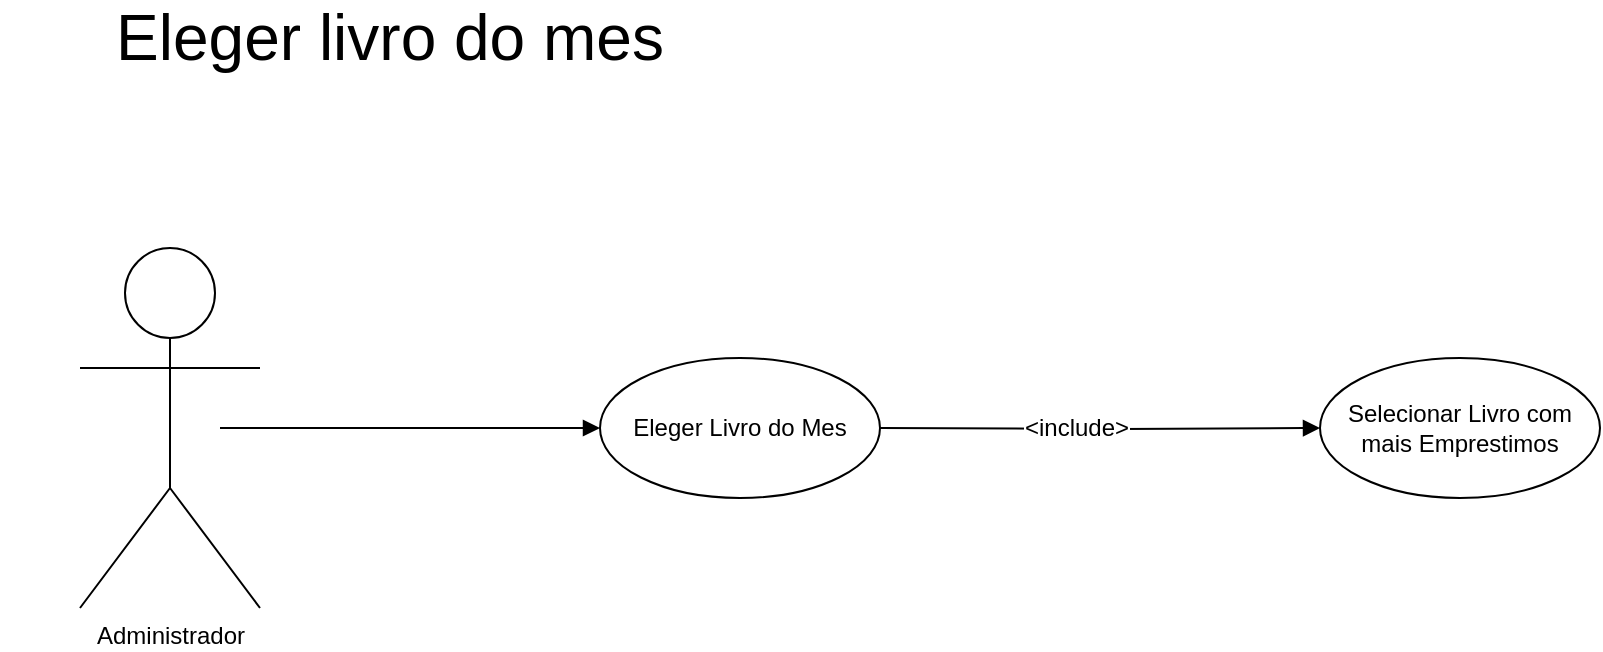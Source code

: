 <mxfile version="10.7.4" type="device"><diagram id="pF7xOtHxRsqy55WyxE5R" name="Page-1"><mxGraphModel dx="1390" dy="807" grid="1" gridSize="10" guides="1" tooltips="1" connect="1" arrows="1" fold="1" page="1" pageScale="1" pageWidth="1654" pageHeight="2336" math="0" shadow="0"><root><mxCell id="0"/><mxCell id="1" parent="0"/><mxCell id="x0xEqKP8EPV71KeGY3kg-1" value="&lt;span style=&quot;font-size: 32px&quot;&gt;Eleger livro do mes&lt;/span&gt;" style="text;html=1;strokeColor=none;fillColor=none;align=center;verticalAlign=middle;whiteSpace=wrap;rounded=0;" parent="1" vertex="1"><mxGeometry x="30" y="30" width="390" height="20" as="geometry"/></mxCell><mxCell id="x0xEqKP8EPV71KeGY3kg-2" value="Administrador" style="shape=umlActor;verticalLabelPosition=bottom;labelBackgroundColor=#ffffff;verticalAlign=top;html=1;outlineConnect=0;" parent="1" vertex="1"><mxGeometry x="70" y="145" width="90" height="180" as="geometry"/></mxCell><mxCell id="x0xEqKP8EPV71KeGY3kg-3" value="Eleger Livro do Mes" style="ellipse;whiteSpace=wrap;html=1;" parent="1" vertex="1"><mxGeometry x="330" y="200" width="140" height="70" as="geometry"/></mxCell><mxCell id="x0xEqKP8EPV71KeGY3kg-4" value="" style="endArrow=block;endFill=1;html=1;edgeStyle=orthogonalEdgeStyle;align=left;verticalAlign=top;" parent="1" edge="1"><mxGeometry x="-0.904" y="-15" relative="1" as="geometry"><mxPoint x="140" y="235" as="sourcePoint"/><mxPoint x="330" y="235" as="targetPoint"/><Array as="points"><mxPoint x="150" y="235"/></Array><mxPoint as="offset"/></mxGeometry></mxCell><mxCell id="x0xEqKP8EPV71KeGY3kg-6" value="Selecionar Livro com mais Emprestimos" style="ellipse;whiteSpace=wrap;html=1;" parent="1" vertex="1"><mxGeometry x="690" y="200" width="140" height="70" as="geometry"/></mxCell><mxCell id="x0xEqKP8EPV71KeGY3kg-8" value="" style="endArrow=block;endFill=1;html=1;edgeStyle=orthogonalEdgeStyle;align=left;verticalAlign=top;entryX=0;entryY=0.5;entryDx=0;entryDy=0;" parent="1" target="x0xEqKP8EPV71KeGY3kg-6" edge="1"><mxGeometry x="-1" relative="1" as="geometry"><mxPoint x="470" y="235" as="sourcePoint"/><mxPoint x="630" y="235" as="targetPoint"/></mxGeometry></mxCell><mxCell id="x0xEqKP8EPV71KeGY3kg-12" value="&amp;lt;include&amp;gt;" style="text;html=1;resizable=0;points=[];align=center;verticalAlign=middle;labelBackgroundColor=#ffffff;" parent="x0xEqKP8EPV71KeGY3kg-8" vertex="1" connectable="0"><mxGeometry x="-0.113" y="1" relative="1" as="geometry"><mxPoint as="offset"/></mxGeometry></mxCell></root></mxGraphModel></diagram></mxfile>